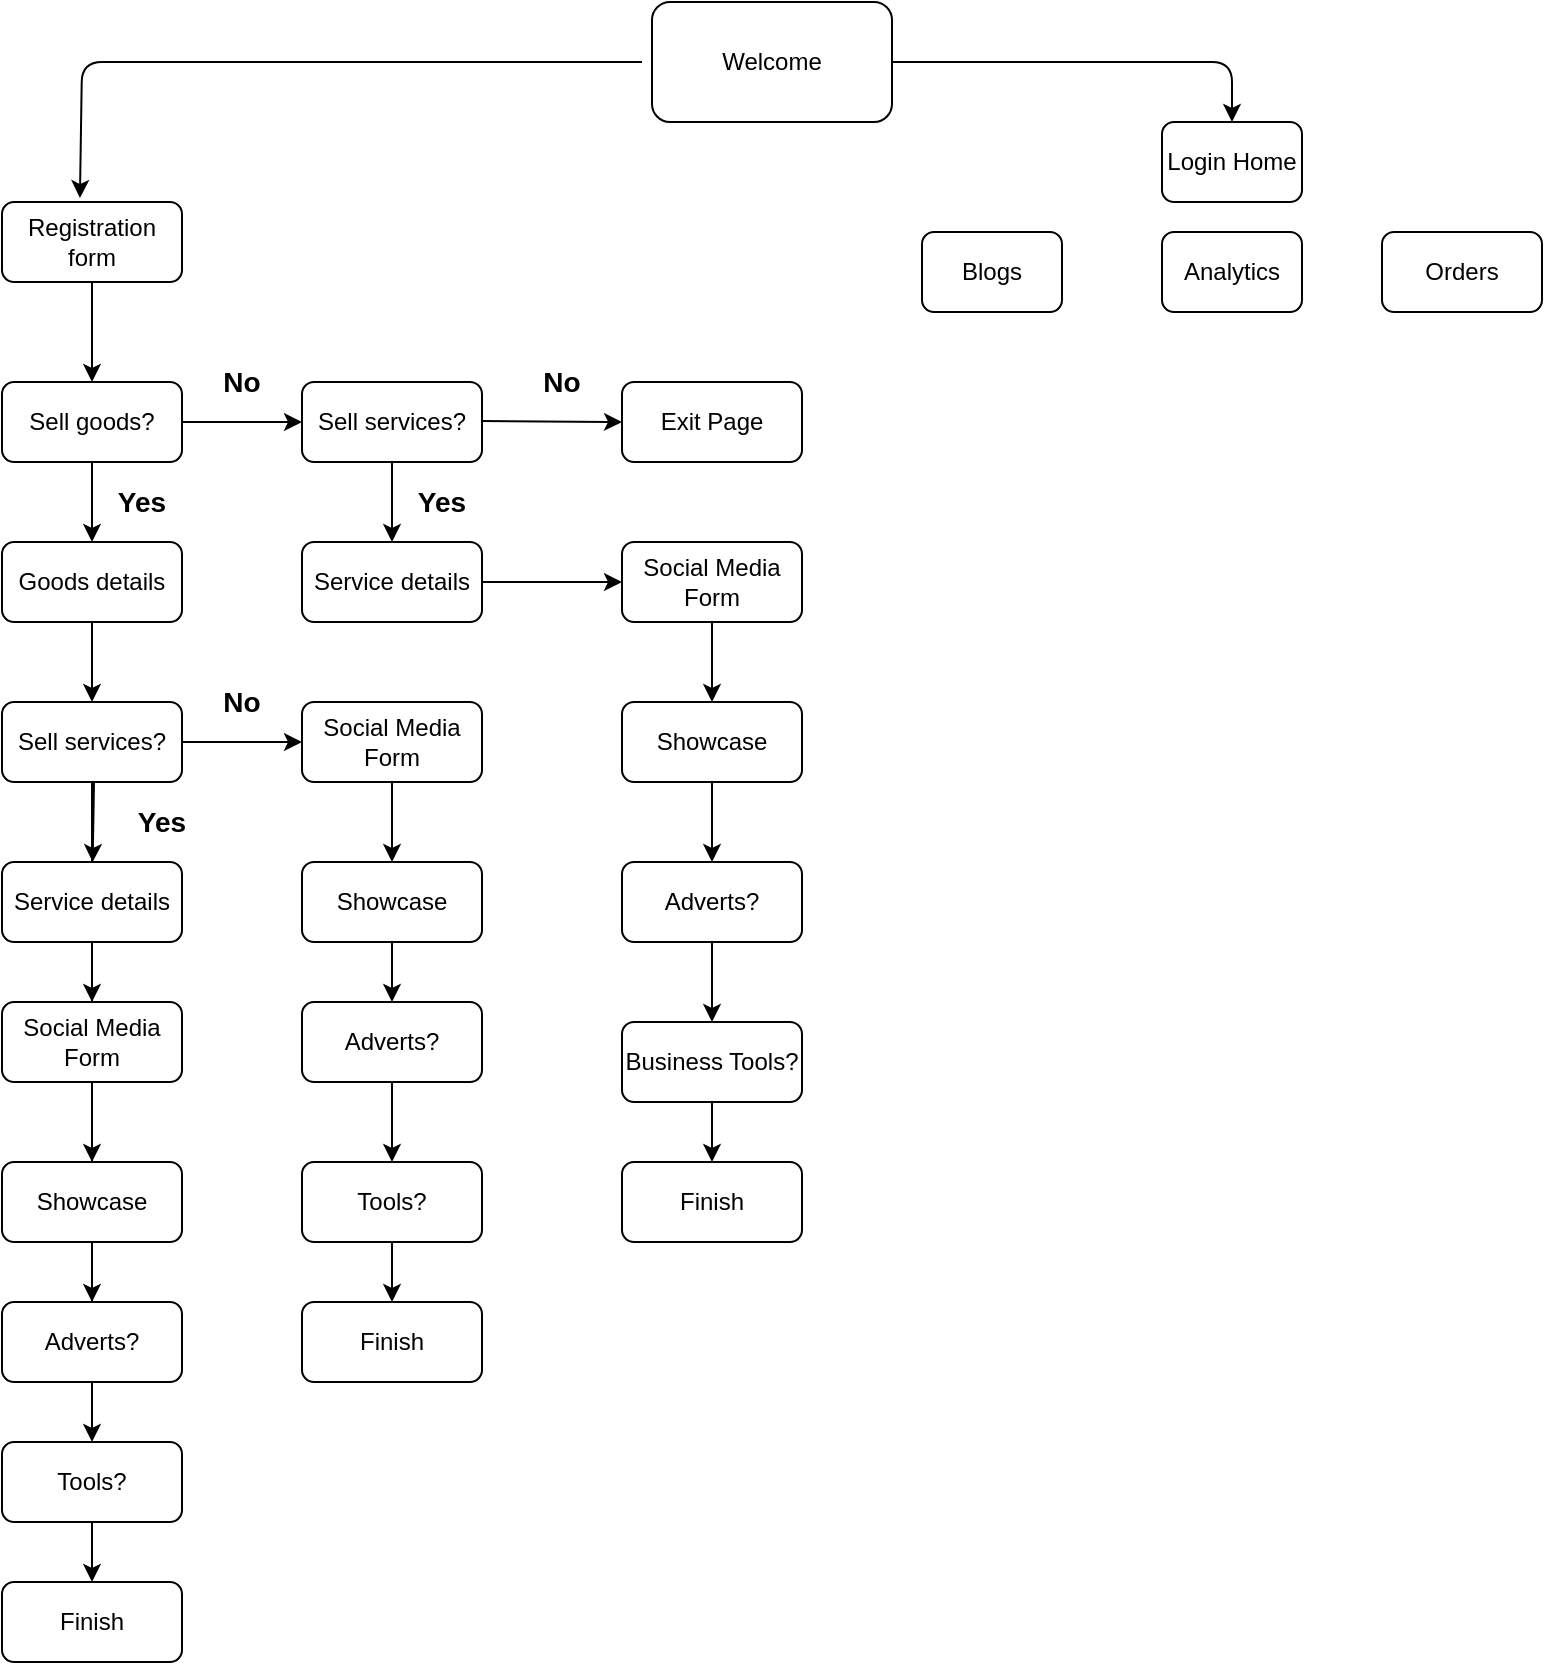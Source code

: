 <mxfile version="14.2.6" type="github">
  <diagram id="EI-SLpZy4c11w0MKUhf8" name="Page-1">
    <mxGraphModel dx="1666" dy="803" grid="1" gridSize="10" guides="1" tooltips="1" connect="1" arrows="1" fold="1" page="1" pageScale="1" pageWidth="850" pageHeight="1100" math="0" shadow="0">
      <root>
        <mxCell id="0" />
        <mxCell id="1" parent="0" />
        <mxCell id="GBD44H0l0N1KtUBJfBsn-1" value="Welcome" style="rounded=1;whiteSpace=wrap;html=1;" vertex="1" parent="1">
          <mxGeometry x="365" y="20" width="120" height="60" as="geometry" />
        </mxCell>
        <mxCell id="GBD44H0l0N1KtUBJfBsn-2" value="Blogs" style="rounded=1;whiteSpace=wrap;html=1;" vertex="1" parent="1">
          <mxGeometry x="500" y="135" width="70" height="40" as="geometry" />
        </mxCell>
        <mxCell id="GBD44H0l0N1KtUBJfBsn-3" value="Login Home" style="rounded=1;whiteSpace=wrap;html=1;" vertex="1" parent="1">
          <mxGeometry x="620" y="80" width="70" height="40" as="geometry" />
        </mxCell>
        <mxCell id="GBD44H0l0N1KtUBJfBsn-4" value="Orders" style="rounded=1;whiteSpace=wrap;html=1;" vertex="1" parent="1">
          <mxGeometry x="730" y="135" width="80" height="40" as="geometry" />
        </mxCell>
        <mxCell id="GBD44H0l0N1KtUBJfBsn-5" value="Analytics" style="rounded=1;whiteSpace=wrap;html=1;" vertex="1" parent="1">
          <mxGeometry x="620" y="135" width="70" height="40" as="geometry" />
        </mxCell>
        <mxCell id="GBD44H0l0N1KtUBJfBsn-8" value="Registration form" style="rounded=1;whiteSpace=wrap;html=1;" vertex="1" parent="1">
          <mxGeometry x="40" y="120" width="90" height="40" as="geometry" />
        </mxCell>
        <mxCell id="GBD44H0l0N1KtUBJfBsn-9" value="Exit Page" style="rounded=1;whiteSpace=wrap;html=1;" vertex="1" parent="1">
          <mxGeometry x="350" y="210" width="90" height="40" as="geometry" />
        </mxCell>
        <mxCell id="GBD44H0l0N1KtUBJfBsn-10" value="Sell goods?" style="rounded=1;whiteSpace=wrap;html=1;" vertex="1" parent="1">
          <mxGeometry x="40" y="210" width="90" height="40" as="geometry" />
        </mxCell>
        <mxCell id="GBD44H0l0N1KtUBJfBsn-40" value="" style="edgeStyle=orthogonalEdgeStyle;rounded=0;orthogonalLoop=1;jettySize=auto;html=1;" edge="1" parent="1" source="GBD44H0l0N1KtUBJfBsn-11" target="GBD44H0l0N1KtUBJfBsn-14">
          <mxGeometry relative="1" as="geometry" />
        </mxCell>
        <mxCell id="GBD44H0l0N1KtUBJfBsn-11" value="Sell services?" style="rounded=1;whiteSpace=wrap;html=1;" vertex="1" parent="1">
          <mxGeometry x="190" y="210" width="90" height="40" as="geometry" />
        </mxCell>
        <mxCell id="GBD44H0l0N1KtUBJfBsn-12" value="Goods details" style="rounded=1;whiteSpace=wrap;html=1;" vertex="1" parent="1">
          <mxGeometry x="40" y="290" width="90" height="40" as="geometry" />
        </mxCell>
        <mxCell id="GBD44H0l0N1KtUBJfBsn-42" value="" style="edgeStyle=orthogonalEdgeStyle;rounded=0;orthogonalLoop=1;jettySize=auto;html=1;" edge="1" parent="1" source="GBD44H0l0N1KtUBJfBsn-13" target="GBD44H0l0N1KtUBJfBsn-22">
          <mxGeometry relative="1" as="geometry" />
        </mxCell>
        <mxCell id="GBD44H0l0N1KtUBJfBsn-13" value="Social Media Form" style="rounded=1;whiteSpace=wrap;html=1;" vertex="1" parent="1">
          <mxGeometry x="350" y="290" width="90" height="40" as="geometry" />
        </mxCell>
        <mxCell id="GBD44H0l0N1KtUBJfBsn-41" value="" style="edgeStyle=orthogonalEdgeStyle;rounded=0;orthogonalLoop=1;jettySize=auto;html=1;" edge="1" parent="1" source="GBD44H0l0N1KtUBJfBsn-14" target="GBD44H0l0N1KtUBJfBsn-13">
          <mxGeometry relative="1" as="geometry" />
        </mxCell>
        <mxCell id="GBD44H0l0N1KtUBJfBsn-14" value="Service details" style="rounded=1;whiteSpace=wrap;html=1;" vertex="1" parent="1">
          <mxGeometry x="190" y="290" width="90" height="40" as="geometry" />
        </mxCell>
        <mxCell id="GBD44H0l0N1KtUBJfBsn-50" value="" style="edgeStyle=orthogonalEdgeStyle;rounded=0;orthogonalLoop=1;jettySize=auto;html=1;" edge="1" parent="1" source="GBD44H0l0N1KtUBJfBsn-15" target="GBD44H0l0N1KtUBJfBsn-27">
          <mxGeometry relative="1" as="geometry" />
        </mxCell>
        <mxCell id="GBD44H0l0N1KtUBJfBsn-67" value="" style="edgeStyle=orthogonalEdgeStyle;rounded=0;orthogonalLoop=1;jettySize=auto;html=1;" edge="1" parent="1" source="GBD44H0l0N1KtUBJfBsn-15" target="GBD44H0l0N1KtUBJfBsn-17">
          <mxGeometry relative="1" as="geometry" />
        </mxCell>
        <mxCell id="GBD44H0l0N1KtUBJfBsn-15" value="Sell services?" style="rounded=1;whiteSpace=wrap;html=1;" vertex="1" parent="1">
          <mxGeometry x="40" y="370" width="90" height="40" as="geometry" />
        </mxCell>
        <mxCell id="GBD44H0l0N1KtUBJfBsn-66" value="" style="edgeStyle=orthogonalEdgeStyle;rounded=0;orthogonalLoop=1;jettySize=auto;html=1;" edge="1" parent="1" source="GBD44H0l0N1KtUBJfBsn-16" target="GBD44H0l0N1KtUBJfBsn-18">
          <mxGeometry relative="1" as="geometry" />
        </mxCell>
        <mxCell id="GBD44H0l0N1KtUBJfBsn-16" value="Service details" style="rounded=1;whiteSpace=wrap;html=1;" vertex="1" parent="1">
          <mxGeometry x="40" y="450" width="90" height="40" as="geometry" />
        </mxCell>
        <mxCell id="GBD44H0l0N1KtUBJfBsn-61" value="" style="edgeStyle=orthogonalEdgeStyle;rounded=0;orthogonalLoop=1;jettySize=auto;html=1;" edge="1" parent="1" source="GBD44H0l0N1KtUBJfBsn-17" target="GBD44H0l0N1KtUBJfBsn-19">
          <mxGeometry relative="1" as="geometry" />
        </mxCell>
        <mxCell id="GBD44H0l0N1KtUBJfBsn-17" value="Social Media Form" style="rounded=1;whiteSpace=wrap;html=1;" vertex="1" parent="1">
          <mxGeometry x="40" y="520" width="90" height="40" as="geometry" />
        </mxCell>
        <mxCell id="GBD44H0l0N1KtUBJfBsn-60" value="" style="edgeStyle=orthogonalEdgeStyle;rounded=0;orthogonalLoop=1;jettySize=auto;html=1;" edge="1" parent="1" source="GBD44H0l0N1KtUBJfBsn-18" target="GBD44H0l0N1KtUBJfBsn-20">
          <mxGeometry relative="1" as="geometry" />
        </mxCell>
        <mxCell id="GBD44H0l0N1KtUBJfBsn-18" value="Showcase" style="rounded=1;whiteSpace=wrap;html=1;" vertex="1" parent="1">
          <mxGeometry x="40" y="600" width="90" height="40" as="geometry" />
        </mxCell>
        <mxCell id="GBD44H0l0N1KtUBJfBsn-19" value="Adverts?" style="rounded=1;whiteSpace=wrap;html=1;" vertex="1" parent="1">
          <mxGeometry x="40" y="670" width="90" height="40" as="geometry" />
        </mxCell>
        <mxCell id="GBD44H0l0N1KtUBJfBsn-20" value="Tools?" style="rounded=1;whiteSpace=wrap;html=1;" vertex="1" parent="1">
          <mxGeometry x="40" y="740" width="90" height="40" as="geometry" />
        </mxCell>
        <mxCell id="GBD44H0l0N1KtUBJfBsn-21" value="Finish" style="rounded=1;whiteSpace=wrap;html=1;" vertex="1" parent="1">
          <mxGeometry x="40" y="810" width="90" height="40" as="geometry" />
        </mxCell>
        <mxCell id="GBD44H0l0N1KtUBJfBsn-43" value="" style="edgeStyle=orthogonalEdgeStyle;rounded=0;orthogonalLoop=1;jettySize=auto;html=1;" edge="1" parent="1" source="GBD44H0l0N1KtUBJfBsn-22" target="GBD44H0l0N1KtUBJfBsn-23">
          <mxGeometry relative="1" as="geometry" />
        </mxCell>
        <mxCell id="GBD44H0l0N1KtUBJfBsn-22" value="Showcase" style="rounded=1;whiteSpace=wrap;html=1;" vertex="1" parent="1">
          <mxGeometry x="350" y="370" width="90" height="40" as="geometry" />
        </mxCell>
        <mxCell id="GBD44H0l0N1KtUBJfBsn-23" value="Adverts?" style="rounded=1;whiteSpace=wrap;html=1;" vertex="1" parent="1">
          <mxGeometry x="350" y="450" width="90" height="40" as="geometry" />
        </mxCell>
        <mxCell id="GBD44H0l0N1KtUBJfBsn-49" value="" style="edgeStyle=orthogonalEdgeStyle;rounded=0;orthogonalLoop=1;jettySize=auto;html=1;" edge="1" parent="1" source="GBD44H0l0N1KtUBJfBsn-25" target="GBD44H0l0N1KtUBJfBsn-26">
          <mxGeometry relative="1" as="geometry" />
        </mxCell>
        <mxCell id="GBD44H0l0N1KtUBJfBsn-25" value="Business Tools?" style="rounded=1;whiteSpace=wrap;html=1;" vertex="1" parent="1">
          <mxGeometry x="350" y="530" width="90" height="40" as="geometry" />
        </mxCell>
        <mxCell id="GBD44H0l0N1KtUBJfBsn-26" value="Finish" style="rounded=1;whiteSpace=wrap;html=1;" vertex="1" parent="1">
          <mxGeometry x="350" y="600" width="90" height="40" as="geometry" />
        </mxCell>
        <mxCell id="GBD44H0l0N1KtUBJfBsn-27" value="Social Media Form" style="rounded=1;whiteSpace=wrap;html=1;" vertex="1" parent="1">
          <mxGeometry x="190" y="370" width="90" height="40" as="geometry" />
        </mxCell>
        <mxCell id="GBD44H0l0N1KtUBJfBsn-28" value="Showcase" style="rounded=1;whiteSpace=wrap;html=1;" vertex="1" parent="1">
          <mxGeometry x="190" y="450" width="90" height="40" as="geometry" />
        </mxCell>
        <mxCell id="GBD44H0l0N1KtUBJfBsn-29" value="Adverts?" style="rounded=1;whiteSpace=wrap;html=1;" vertex="1" parent="1">
          <mxGeometry x="190" y="520" width="90" height="40" as="geometry" />
        </mxCell>
        <mxCell id="GBD44H0l0N1KtUBJfBsn-59" value="" style="edgeStyle=orthogonalEdgeStyle;rounded=0;orthogonalLoop=1;jettySize=auto;html=1;" edge="1" parent="1" source="GBD44H0l0N1KtUBJfBsn-30" target="GBD44H0l0N1KtUBJfBsn-31">
          <mxGeometry relative="1" as="geometry" />
        </mxCell>
        <mxCell id="GBD44H0l0N1KtUBJfBsn-30" value="Tools?" style="rounded=1;whiteSpace=wrap;html=1;" vertex="1" parent="1">
          <mxGeometry x="190" y="600" width="90" height="40" as="geometry" />
        </mxCell>
        <mxCell id="GBD44H0l0N1KtUBJfBsn-31" value="Finish" style="rounded=1;whiteSpace=wrap;html=1;" vertex="1" parent="1">
          <mxGeometry x="190" y="670" width="90" height="40" as="geometry" />
        </mxCell>
        <mxCell id="GBD44H0l0N1KtUBJfBsn-32" value="" style="endArrow=classic;html=1;entryX=0.433;entryY=-0.05;entryDx=0;entryDy=0;entryPerimeter=0;" edge="1" parent="1" target="GBD44H0l0N1KtUBJfBsn-8">
          <mxGeometry width="50" height="50" relative="1" as="geometry">
            <mxPoint x="360" y="50" as="sourcePoint" />
            <mxPoint x="84" y="120" as="targetPoint" />
            <Array as="points">
              <mxPoint x="80" y="50" />
            </Array>
          </mxGeometry>
        </mxCell>
        <mxCell id="GBD44H0l0N1KtUBJfBsn-33" value="" style="endArrow=classic;html=1;entryX=0.5;entryY=0;entryDx=0;entryDy=0;" edge="1" parent="1" target="GBD44H0l0N1KtUBJfBsn-3">
          <mxGeometry width="50" height="50" relative="1" as="geometry">
            <mxPoint x="485" y="50" as="sourcePoint" />
            <mxPoint x="670" y="50" as="targetPoint" />
            <Array as="points">
              <mxPoint x="655" y="50" />
            </Array>
          </mxGeometry>
        </mxCell>
        <mxCell id="GBD44H0l0N1KtUBJfBsn-35" value="" style="endArrow=classic;html=1;entryX=0.5;entryY=0;entryDx=0;entryDy=0;" edge="1" parent="1" target="GBD44H0l0N1KtUBJfBsn-10">
          <mxGeometry width="50" height="50" relative="1" as="geometry">
            <mxPoint x="85" y="160" as="sourcePoint" />
            <mxPoint x="160" y="150" as="targetPoint" />
          </mxGeometry>
        </mxCell>
        <mxCell id="GBD44H0l0N1KtUBJfBsn-36" value="" style="endArrow=classic;html=1;entryX=0;entryY=0.5;entryDx=0;entryDy=0;" edge="1" parent="1" target="GBD44H0l0N1KtUBJfBsn-11">
          <mxGeometry width="50" height="50" relative="1" as="geometry">
            <mxPoint x="130" y="230" as="sourcePoint" />
            <mxPoint x="180" y="180" as="targetPoint" />
          </mxGeometry>
        </mxCell>
        <mxCell id="GBD44H0l0N1KtUBJfBsn-37" value="" style="endArrow=classic;html=1;entryX=0;entryY=0.5;entryDx=0;entryDy=0;" edge="1" parent="1" target="GBD44H0l0N1KtUBJfBsn-9">
          <mxGeometry width="50" height="50" relative="1" as="geometry">
            <mxPoint x="280" y="229.5" as="sourcePoint" />
            <mxPoint x="340" y="229.5" as="targetPoint" />
          </mxGeometry>
        </mxCell>
        <mxCell id="GBD44H0l0N1KtUBJfBsn-38" value="" style="endArrow=classic;html=1;exitX=0.5;exitY=1;exitDx=0;exitDy=0;" edge="1" parent="1" source="GBD44H0l0N1KtUBJfBsn-10" target="GBD44H0l0N1KtUBJfBsn-12">
          <mxGeometry width="50" height="50" relative="1" as="geometry">
            <mxPoint x="70" y="280" as="sourcePoint" />
            <mxPoint x="120" y="230" as="targetPoint" />
          </mxGeometry>
        </mxCell>
        <mxCell id="GBD44H0l0N1KtUBJfBsn-48" value="" style="endArrow=classic;html=1;exitX=0.5;exitY=1;exitDx=0;exitDy=0;" edge="1" parent="1" source="GBD44H0l0N1KtUBJfBsn-23" target="GBD44H0l0N1KtUBJfBsn-25">
          <mxGeometry width="50" height="50" relative="1" as="geometry">
            <mxPoint x="400" y="360" as="sourcePoint" />
            <mxPoint x="450" y="310" as="targetPoint" />
          </mxGeometry>
        </mxCell>
        <mxCell id="GBD44H0l0N1KtUBJfBsn-52" value="" style="endArrow=classic;html=1;exitX=0.5;exitY=1;exitDx=0;exitDy=0;" edge="1" parent="1" source="GBD44H0l0N1KtUBJfBsn-12" target="GBD44H0l0N1KtUBJfBsn-15">
          <mxGeometry width="50" height="50" relative="1" as="geometry">
            <mxPoint x="80" y="330" as="sourcePoint" />
            <mxPoint x="130" y="280" as="targetPoint" />
          </mxGeometry>
        </mxCell>
        <mxCell id="GBD44H0l0N1KtUBJfBsn-55" value="" style="endArrow=classic;html=1;exitX=0.5;exitY=1;exitDx=0;exitDy=0;entryX=0.5;entryY=0;entryDx=0;entryDy=0;" edge="1" parent="1" source="GBD44H0l0N1KtUBJfBsn-27" target="GBD44H0l0N1KtUBJfBsn-28">
          <mxGeometry width="50" height="50" relative="1" as="geometry">
            <mxPoint x="290" y="430" as="sourcePoint" />
            <mxPoint x="340" y="380" as="targetPoint" />
          </mxGeometry>
        </mxCell>
        <mxCell id="GBD44H0l0N1KtUBJfBsn-64" value="" style="endArrow=classic;html=1;" edge="1" parent="1" target="GBD44H0l0N1KtUBJfBsn-16">
          <mxGeometry width="50" height="50" relative="1" as="geometry">
            <mxPoint x="86" y="410" as="sourcePoint" />
            <mxPoint x="200" y="390" as="targetPoint" />
          </mxGeometry>
        </mxCell>
        <mxCell id="GBD44H0l0N1KtUBJfBsn-68" value="" style="endArrow=classic;html=1;exitX=0.5;exitY=1;exitDx=0;exitDy=0;" edge="1" parent="1" source="GBD44H0l0N1KtUBJfBsn-28" target="GBD44H0l0N1KtUBJfBsn-29">
          <mxGeometry width="50" height="50" relative="1" as="geometry">
            <mxPoint x="400" y="410" as="sourcePoint" />
            <mxPoint x="450" y="360" as="targetPoint" />
          </mxGeometry>
        </mxCell>
        <mxCell id="GBD44H0l0N1KtUBJfBsn-69" value="" style="endArrow=classic;html=1;exitX=0.5;exitY=1;exitDx=0;exitDy=0;" edge="1" parent="1" source="GBD44H0l0N1KtUBJfBsn-29">
          <mxGeometry width="50" height="50" relative="1" as="geometry">
            <mxPoint x="240" y="560" as="sourcePoint" />
            <mxPoint x="235" y="600" as="targetPoint" />
          </mxGeometry>
        </mxCell>
        <mxCell id="GBD44H0l0N1KtUBJfBsn-70" value="&lt;b&gt;&lt;font style=&quot;font-size: 14px&quot;&gt;Yes&lt;/font&gt;&lt;/b&gt;" style="text;html=1;strokeColor=none;fillColor=none;align=center;verticalAlign=middle;whiteSpace=wrap;rounded=0;" vertex="1" parent="1">
          <mxGeometry x="90" y="260" width="40" height="20" as="geometry" />
        </mxCell>
        <mxCell id="GBD44H0l0N1KtUBJfBsn-71" value="&lt;b&gt;&lt;font style=&quot;font-size: 14px&quot;&gt;No&lt;/font&gt;&lt;/b&gt;" style="text;html=1;strokeColor=none;fillColor=none;align=center;verticalAlign=middle;whiteSpace=wrap;rounded=0;" vertex="1" parent="1">
          <mxGeometry x="140" y="200" width="40" height="20" as="geometry" />
        </mxCell>
        <mxCell id="GBD44H0l0N1KtUBJfBsn-72" value="&lt;font style=&quot;font-size: 14px&quot;&gt;&lt;b&gt;No&lt;/b&gt;&lt;/font&gt;" style="text;html=1;strokeColor=none;fillColor=none;align=center;verticalAlign=middle;whiteSpace=wrap;rounded=0;" vertex="1" parent="1">
          <mxGeometry x="300" y="200" width="40" height="20" as="geometry" />
        </mxCell>
        <mxCell id="GBD44H0l0N1KtUBJfBsn-73" value="&lt;b&gt;&lt;font style=&quot;font-size: 14px&quot;&gt;Yes&lt;/font&gt;&lt;/b&gt;" style="text;html=1;strokeColor=none;fillColor=none;align=center;verticalAlign=middle;whiteSpace=wrap;rounded=0;" vertex="1" parent="1">
          <mxGeometry x="240" y="260" width="40" height="20" as="geometry" />
        </mxCell>
        <mxCell id="GBD44H0l0N1KtUBJfBsn-74" value="&lt;b&gt;&lt;font style=&quot;font-size: 14px&quot;&gt;No&lt;/font&gt;&lt;/b&gt;" style="text;html=1;strokeColor=none;fillColor=none;align=center;verticalAlign=middle;whiteSpace=wrap;rounded=0;" vertex="1" parent="1">
          <mxGeometry x="140" y="360" width="40" height="20" as="geometry" />
        </mxCell>
        <mxCell id="GBD44H0l0N1KtUBJfBsn-75" value="&lt;font style=&quot;font-size: 14px&quot;&gt;&lt;b&gt;Yes&lt;/b&gt;&lt;/font&gt;" style="text;html=1;strokeColor=none;fillColor=none;align=center;verticalAlign=middle;whiteSpace=wrap;rounded=0;" vertex="1" parent="1">
          <mxGeometry x="100" y="420" width="40" height="20" as="geometry" />
        </mxCell>
        <mxCell id="GBD44H0l0N1KtUBJfBsn-76" value="" style="endArrow=classic;html=1;" edge="1" parent="1" target="GBD44H0l0N1KtUBJfBsn-21">
          <mxGeometry width="50" height="50" relative="1" as="geometry">
            <mxPoint x="85" y="780" as="sourcePoint" />
            <mxPoint x="135" y="730" as="targetPoint" />
          </mxGeometry>
        </mxCell>
      </root>
    </mxGraphModel>
  </diagram>
</mxfile>
